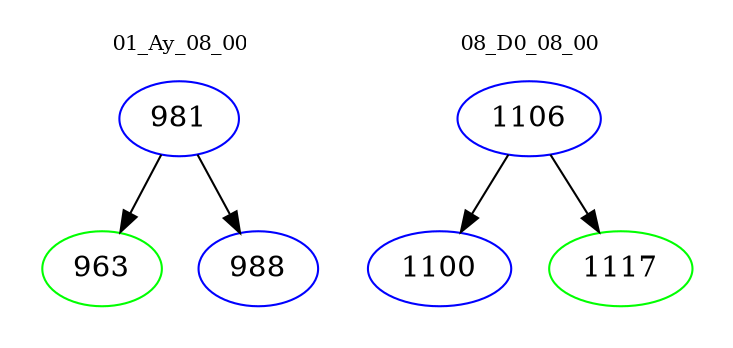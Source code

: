 digraph{
subgraph cluster_0 {
color = white
label = "01_Ay_08_00";
fontsize=10;
T0_981 [label="981", color="blue"]
T0_981 -> T0_963 [color="black"]
T0_963 [label="963", color="green"]
T0_981 -> T0_988 [color="black"]
T0_988 [label="988", color="blue"]
}
subgraph cluster_1 {
color = white
label = "08_D0_08_00";
fontsize=10;
T1_1106 [label="1106", color="blue"]
T1_1106 -> T1_1100 [color="black"]
T1_1100 [label="1100", color="blue"]
T1_1106 -> T1_1117 [color="black"]
T1_1117 [label="1117", color="green"]
}
}
